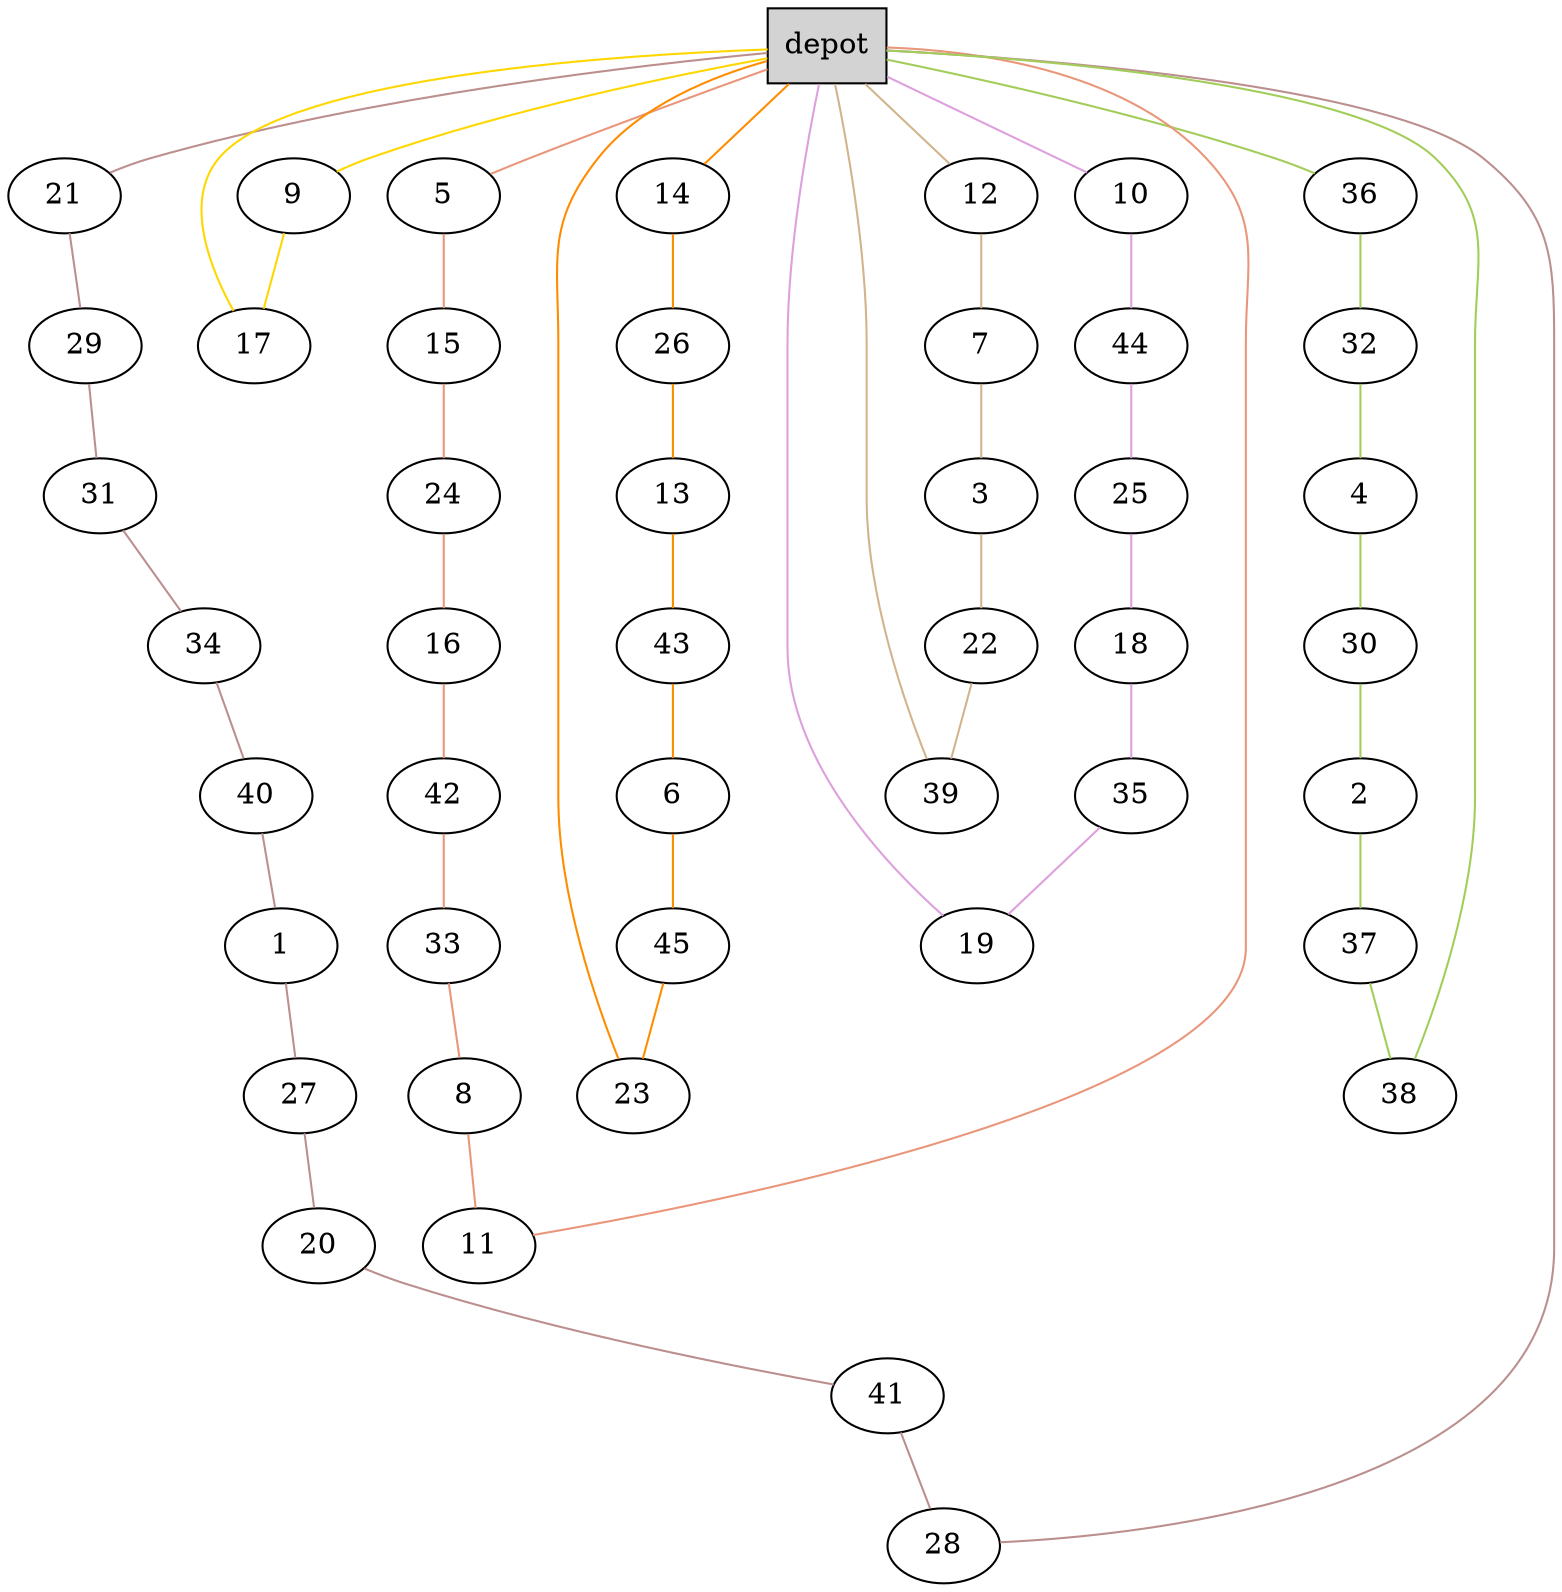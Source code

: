 graph G {
  0[shape = box, label = "depot", style = filled ];
  5[shape = ellipse];
  "0"--"5"[color = darksalmon];
  15[shape = ellipse];
  "5"--"15"[color = darksalmon];
  24[shape = ellipse];
  "15"--"24"[color = darksalmon];
  16[shape = ellipse];
  "24"--"16"[color = darksalmon];
  42[shape = ellipse];
  "16"--"42"[color = darksalmon];
  33[shape = ellipse];
  "42"--"33"[color = darksalmon];
  8[shape = ellipse];
  "33"--"8"[color = darksalmon];
  11[shape = ellipse];
  "8"--"11"[color = darksalmon];
  "11"--"0"[color = darksalmon];
  9[shape = ellipse];
  "0"--"9"[color = gold];
  17[shape = ellipse];
  "9"--"17"[color = gold];
  "17"--"0"[color = gold];
  10[shape = ellipse];
  "0"--"10"[color = plum];
  44[shape = ellipse];
  "10"--"44"[color = plum];
  25[shape = ellipse];
  "44"--"25"[color = plum];
  18[shape = ellipse];
  "25"--"18"[color = plum];
  35[shape = ellipse];
  "18"--"35"[color = plum];
  19[shape = ellipse];
  "35"--"19"[color = plum];
  "19"--"0"[color = plum];
  12[shape = ellipse];
  "0"--"12"[color = tan];
  7[shape = ellipse];
  "12"--"7"[color = tan];
  3[shape = ellipse];
  "7"--"3"[color = tan];
  22[shape = ellipse];
  "3"--"22"[color = tan];
  39[shape = ellipse];
  "22"--"39"[color = tan];
  "39"--"0"[color = tan];
  14[shape = ellipse];
  "0"--"14"[color = darkorange];
  26[shape = ellipse];
  "14"--"26"[color = darkorange];
  13[shape = ellipse];
  "26"--"13"[color = darkorange];
  43[shape = ellipse];
  "13"--"43"[color = darkorange];
  6[shape = ellipse];
  "43"--"6"[color = darkorange];
  45[shape = ellipse];
  "6"--"45"[color = darkorange];
  23[shape = ellipse];
  "45"--"23"[color = darkorange];
  "23"--"0"[color = darkorange];
  21[shape = ellipse];
  "0"--"21"[color = rosybrown];
  29[shape = ellipse];
  "21"--"29"[color = rosybrown];
  31[shape = ellipse];
  "29"--"31"[color = rosybrown];
  34[shape = ellipse];
  "31"--"34"[color = rosybrown];
  40[shape = ellipse];
  "34"--"40"[color = rosybrown];
  1[shape = ellipse];
  "40"--"1"[color = rosybrown];
  27[shape = ellipse];
  "1"--"27"[color = rosybrown];
  20[shape = ellipse];
  "27"--"20"[color = rosybrown];
  41[shape = ellipse];
  "20"--"41"[color = rosybrown];
  28[shape = ellipse];
  "41"--"28"[color = rosybrown];
  "28"--"0"[color = rosybrown];
  36[shape = ellipse];
  "0"--"36"[color = darkolivegreen3];
  32[shape = ellipse];
  "36"--"32"[color = darkolivegreen3];
  4[shape = ellipse];
  "32"--"4"[color = darkolivegreen3];
  30[shape = ellipse];
  "4"--"30"[color = darkolivegreen3];
  2[shape = ellipse];
  "30"--"2"[color = darkolivegreen3];
  37[shape = ellipse];
  "2"--"37"[color = darkolivegreen3];
  38[shape = ellipse];
  "37"--"38"[color = darkolivegreen3];
  "38"--"0"[color = darkolivegreen3];
}
